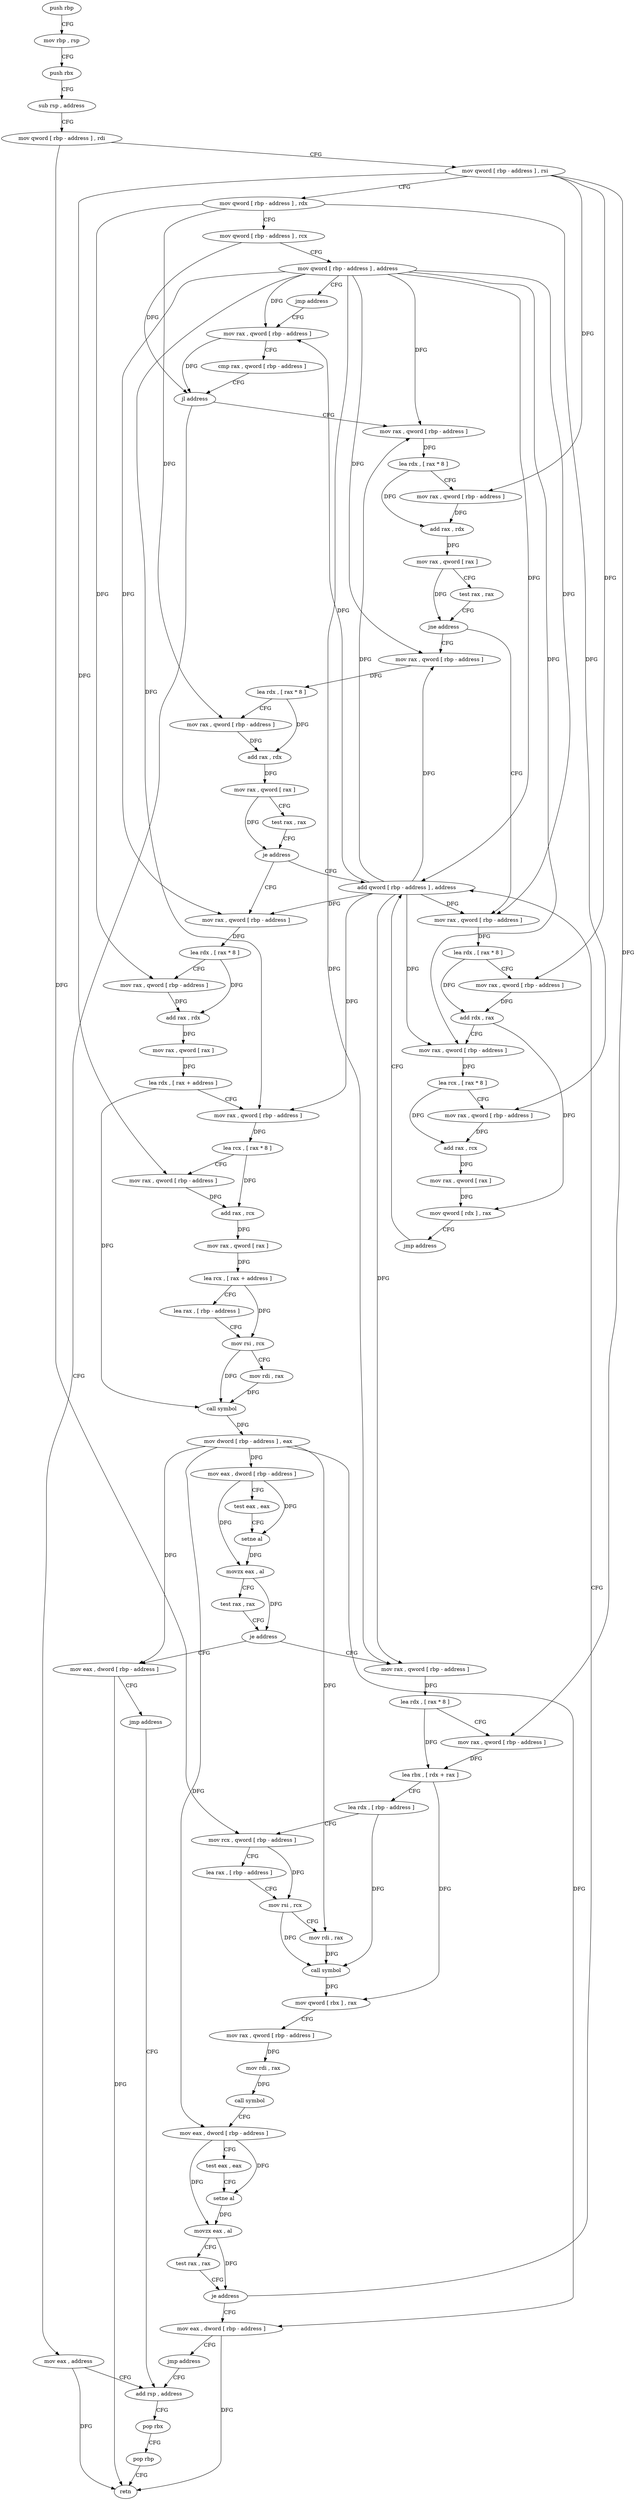 digraph "func" {
"4430512" [label = "push rbp" ]
"4430513" [label = "mov rbp , rsp" ]
"4430516" [label = "push rbx" ]
"4430517" [label = "sub rsp , address" ]
"4430521" [label = "mov qword [ rbp - address ] , rdi" ]
"4430525" [label = "mov qword [ rbp - address ] , rsi" ]
"4430529" [label = "mov qword [ rbp - address ] , rdx" ]
"4430533" [label = "mov qword [ rbp - address ] , rcx" ]
"4430537" [label = "mov qword [ rbp - address ] , address" ]
"4430545" [label = "jmp address" ]
"4430832" [label = "mov rax , qword [ rbp - address ]" ]
"4430836" [label = "cmp rax , qword [ rbp - address ]" ]
"4430840" [label = "jl address" ]
"4430550" [label = "mov rax , qword [ rbp - address ]" ]
"4430846" [label = "mov eax , address" ]
"4430554" [label = "lea rdx , [ rax * 8 ]" ]
"4430562" [label = "mov rax , qword [ rbp - address ]" ]
"4430566" [label = "add rax , rdx" ]
"4430569" [label = "mov rax , qword [ rax ]" ]
"4430572" [label = "test rax , rax" ]
"4430575" [label = "jne address" ]
"4430626" [label = "mov rax , qword [ rbp - address ]" ]
"4430577" [label = "mov rax , qword [ rbp - address ]" ]
"4430851" [label = "add rsp , address" ]
"4430630" [label = "lea rdx , [ rax * 8 ]" ]
"4430638" [label = "mov rax , qword [ rbp - address ]" ]
"4430642" [label = "add rax , rdx" ]
"4430645" [label = "mov rax , qword [ rax ]" ]
"4430648" [label = "test rax , rax" ]
"4430651" [label = "je address" ]
"4430827" [label = "add qword [ rbp - address ] , address" ]
"4430657" [label = "mov rax , qword [ rbp - address ]" ]
"4430581" [label = "lea rdx , [ rax * 8 ]" ]
"4430589" [label = "mov rax , qword [ rbp - address ]" ]
"4430593" [label = "add rdx , rax" ]
"4430596" [label = "mov rax , qword [ rbp - address ]" ]
"4430600" [label = "lea rcx , [ rax * 8 ]" ]
"4430608" [label = "mov rax , qword [ rbp - address ]" ]
"4430612" [label = "add rax , rcx" ]
"4430615" [label = "mov rax , qword [ rax ]" ]
"4430618" [label = "mov qword [ rdx ] , rax" ]
"4430621" [label = "jmp address" ]
"4430661" [label = "lea rdx , [ rax * 8 ]" ]
"4430669" [label = "mov rax , qword [ rbp - address ]" ]
"4430673" [label = "add rax , rdx" ]
"4430676" [label = "mov rax , qword [ rax ]" ]
"4430679" [label = "lea rdx , [ rax + address ]" ]
"4430683" [label = "mov rax , qword [ rbp - address ]" ]
"4430687" [label = "lea rcx , [ rax * 8 ]" ]
"4430695" [label = "mov rax , qword [ rbp - address ]" ]
"4430699" [label = "add rax , rcx" ]
"4430702" [label = "mov rax , qword [ rax ]" ]
"4430705" [label = "lea rcx , [ rax + address ]" ]
"4430709" [label = "lea rax , [ rbp - address ]" ]
"4430713" [label = "mov rsi , rcx" ]
"4430716" [label = "mov rdi , rax" ]
"4430719" [label = "call symbol" ]
"4430724" [label = "mov dword [ rbp - address ] , eax" ]
"4430727" [label = "mov eax , dword [ rbp - address ]" ]
"4430730" [label = "test eax , eax" ]
"4430732" [label = "setne al" ]
"4430735" [label = "movzx eax , al" ]
"4430738" [label = "test rax , rax" ]
"4430741" [label = "je address" ]
"4430748" [label = "mov rax , qword [ rbp - address ]" ]
"4430743" [label = "mov eax , dword [ rbp - address ]" ]
"4430752" [label = "lea rdx , [ rax * 8 ]" ]
"4430760" [label = "mov rax , qword [ rbp - address ]" ]
"4430764" [label = "lea rbx , [ rdx + rax ]" ]
"4430768" [label = "lea rdx , [ rbp - address ]" ]
"4430772" [label = "mov rcx , qword [ rbp - address ]" ]
"4430776" [label = "lea rax , [ rbp - address ]" ]
"4430780" [label = "mov rsi , rcx" ]
"4430783" [label = "mov rdi , rax" ]
"4430786" [label = "call symbol" ]
"4430791" [label = "mov qword [ rbx ] , rax" ]
"4430794" [label = "mov rax , qword [ rbp - address ]" ]
"4430798" [label = "mov rdi , rax" ]
"4430801" [label = "call symbol" ]
"4430806" [label = "mov eax , dword [ rbp - address ]" ]
"4430809" [label = "test eax , eax" ]
"4430811" [label = "setne al" ]
"4430814" [label = "movzx eax , al" ]
"4430817" [label = "test rax , rax" ]
"4430820" [label = "je address" ]
"4430822" [label = "mov eax , dword [ rbp - address ]" ]
"4430746" [label = "jmp address" ]
"4430825" [label = "jmp address" ]
"4430855" [label = "pop rbx" ]
"4430856" [label = "pop rbp" ]
"4430857" [label = "retn" ]
"4430512" -> "4430513" [ label = "CFG" ]
"4430513" -> "4430516" [ label = "CFG" ]
"4430516" -> "4430517" [ label = "CFG" ]
"4430517" -> "4430521" [ label = "CFG" ]
"4430521" -> "4430525" [ label = "CFG" ]
"4430521" -> "4430772" [ label = "DFG" ]
"4430525" -> "4430529" [ label = "CFG" ]
"4430525" -> "4430562" [ label = "DFG" ]
"4430525" -> "4430589" [ label = "DFG" ]
"4430525" -> "4430695" [ label = "DFG" ]
"4430525" -> "4430760" [ label = "DFG" ]
"4430529" -> "4430533" [ label = "CFG" ]
"4430529" -> "4430638" [ label = "DFG" ]
"4430529" -> "4430608" [ label = "DFG" ]
"4430529" -> "4430669" [ label = "DFG" ]
"4430533" -> "4430537" [ label = "CFG" ]
"4430533" -> "4430840" [ label = "DFG" ]
"4430537" -> "4430545" [ label = "CFG" ]
"4430537" -> "4430832" [ label = "DFG" ]
"4430537" -> "4430550" [ label = "DFG" ]
"4430537" -> "4430626" [ label = "DFG" ]
"4430537" -> "4430577" [ label = "DFG" ]
"4430537" -> "4430596" [ label = "DFG" ]
"4430537" -> "4430827" [ label = "DFG" ]
"4430537" -> "4430657" [ label = "DFG" ]
"4430537" -> "4430683" [ label = "DFG" ]
"4430537" -> "4430748" [ label = "DFG" ]
"4430545" -> "4430832" [ label = "CFG" ]
"4430832" -> "4430836" [ label = "CFG" ]
"4430832" -> "4430840" [ label = "DFG" ]
"4430836" -> "4430840" [ label = "CFG" ]
"4430840" -> "4430550" [ label = "CFG" ]
"4430840" -> "4430846" [ label = "CFG" ]
"4430550" -> "4430554" [ label = "DFG" ]
"4430846" -> "4430851" [ label = "CFG" ]
"4430846" -> "4430857" [ label = "DFG" ]
"4430554" -> "4430562" [ label = "CFG" ]
"4430554" -> "4430566" [ label = "DFG" ]
"4430562" -> "4430566" [ label = "DFG" ]
"4430566" -> "4430569" [ label = "DFG" ]
"4430569" -> "4430572" [ label = "CFG" ]
"4430569" -> "4430575" [ label = "DFG" ]
"4430572" -> "4430575" [ label = "CFG" ]
"4430575" -> "4430626" [ label = "CFG" ]
"4430575" -> "4430577" [ label = "CFG" ]
"4430626" -> "4430630" [ label = "DFG" ]
"4430577" -> "4430581" [ label = "DFG" ]
"4430851" -> "4430855" [ label = "CFG" ]
"4430630" -> "4430638" [ label = "CFG" ]
"4430630" -> "4430642" [ label = "DFG" ]
"4430638" -> "4430642" [ label = "DFG" ]
"4430642" -> "4430645" [ label = "DFG" ]
"4430645" -> "4430648" [ label = "CFG" ]
"4430645" -> "4430651" [ label = "DFG" ]
"4430648" -> "4430651" [ label = "CFG" ]
"4430651" -> "4430827" [ label = "CFG" ]
"4430651" -> "4430657" [ label = "CFG" ]
"4430827" -> "4430832" [ label = "DFG" ]
"4430827" -> "4430550" [ label = "DFG" ]
"4430827" -> "4430626" [ label = "DFG" ]
"4430827" -> "4430577" [ label = "DFG" ]
"4430827" -> "4430596" [ label = "DFG" ]
"4430827" -> "4430657" [ label = "DFG" ]
"4430827" -> "4430683" [ label = "DFG" ]
"4430827" -> "4430748" [ label = "DFG" ]
"4430657" -> "4430661" [ label = "DFG" ]
"4430581" -> "4430589" [ label = "CFG" ]
"4430581" -> "4430593" [ label = "DFG" ]
"4430589" -> "4430593" [ label = "DFG" ]
"4430593" -> "4430596" [ label = "CFG" ]
"4430593" -> "4430618" [ label = "DFG" ]
"4430596" -> "4430600" [ label = "DFG" ]
"4430600" -> "4430608" [ label = "CFG" ]
"4430600" -> "4430612" [ label = "DFG" ]
"4430608" -> "4430612" [ label = "DFG" ]
"4430612" -> "4430615" [ label = "DFG" ]
"4430615" -> "4430618" [ label = "DFG" ]
"4430618" -> "4430621" [ label = "CFG" ]
"4430621" -> "4430827" [ label = "CFG" ]
"4430661" -> "4430669" [ label = "CFG" ]
"4430661" -> "4430673" [ label = "DFG" ]
"4430669" -> "4430673" [ label = "DFG" ]
"4430673" -> "4430676" [ label = "DFG" ]
"4430676" -> "4430679" [ label = "DFG" ]
"4430679" -> "4430683" [ label = "CFG" ]
"4430679" -> "4430719" [ label = "DFG" ]
"4430683" -> "4430687" [ label = "DFG" ]
"4430687" -> "4430695" [ label = "CFG" ]
"4430687" -> "4430699" [ label = "DFG" ]
"4430695" -> "4430699" [ label = "DFG" ]
"4430699" -> "4430702" [ label = "DFG" ]
"4430702" -> "4430705" [ label = "DFG" ]
"4430705" -> "4430709" [ label = "CFG" ]
"4430705" -> "4430713" [ label = "DFG" ]
"4430709" -> "4430713" [ label = "CFG" ]
"4430713" -> "4430716" [ label = "CFG" ]
"4430713" -> "4430719" [ label = "DFG" ]
"4430716" -> "4430719" [ label = "DFG" ]
"4430719" -> "4430724" [ label = "DFG" ]
"4430724" -> "4430727" [ label = "DFG" ]
"4430724" -> "4430806" [ label = "DFG" ]
"4430724" -> "4430743" [ label = "DFG" ]
"4430724" -> "4430822" [ label = "DFG" ]
"4430724" -> "4430783" [ label = "DFG" ]
"4430727" -> "4430730" [ label = "CFG" ]
"4430727" -> "4430732" [ label = "DFG" ]
"4430727" -> "4430735" [ label = "DFG" ]
"4430730" -> "4430732" [ label = "CFG" ]
"4430732" -> "4430735" [ label = "DFG" ]
"4430735" -> "4430738" [ label = "CFG" ]
"4430735" -> "4430741" [ label = "DFG" ]
"4430738" -> "4430741" [ label = "CFG" ]
"4430741" -> "4430748" [ label = "CFG" ]
"4430741" -> "4430743" [ label = "CFG" ]
"4430748" -> "4430752" [ label = "DFG" ]
"4430743" -> "4430746" [ label = "CFG" ]
"4430743" -> "4430857" [ label = "DFG" ]
"4430752" -> "4430760" [ label = "CFG" ]
"4430752" -> "4430764" [ label = "DFG" ]
"4430760" -> "4430764" [ label = "DFG" ]
"4430764" -> "4430768" [ label = "CFG" ]
"4430764" -> "4430791" [ label = "DFG" ]
"4430768" -> "4430772" [ label = "CFG" ]
"4430768" -> "4430786" [ label = "DFG" ]
"4430772" -> "4430776" [ label = "CFG" ]
"4430772" -> "4430780" [ label = "DFG" ]
"4430776" -> "4430780" [ label = "CFG" ]
"4430780" -> "4430783" [ label = "CFG" ]
"4430780" -> "4430786" [ label = "DFG" ]
"4430783" -> "4430786" [ label = "DFG" ]
"4430786" -> "4430791" [ label = "DFG" ]
"4430791" -> "4430794" [ label = "CFG" ]
"4430794" -> "4430798" [ label = "DFG" ]
"4430798" -> "4430801" [ label = "DFG" ]
"4430801" -> "4430806" [ label = "CFG" ]
"4430806" -> "4430809" [ label = "CFG" ]
"4430806" -> "4430811" [ label = "DFG" ]
"4430806" -> "4430814" [ label = "DFG" ]
"4430809" -> "4430811" [ label = "CFG" ]
"4430811" -> "4430814" [ label = "DFG" ]
"4430814" -> "4430817" [ label = "CFG" ]
"4430814" -> "4430820" [ label = "DFG" ]
"4430817" -> "4430820" [ label = "CFG" ]
"4430820" -> "4430827" [ label = "CFG" ]
"4430820" -> "4430822" [ label = "CFG" ]
"4430822" -> "4430825" [ label = "CFG" ]
"4430822" -> "4430857" [ label = "DFG" ]
"4430746" -> "4430851" [ label = "CFG" ]
"4430825" -> "4430851" [ label = "CFG" ]
"4430855" -> "4430856" [ label = "CFG" ]
"4430856" -> "4430857" [ label = "CFG" ]
}
